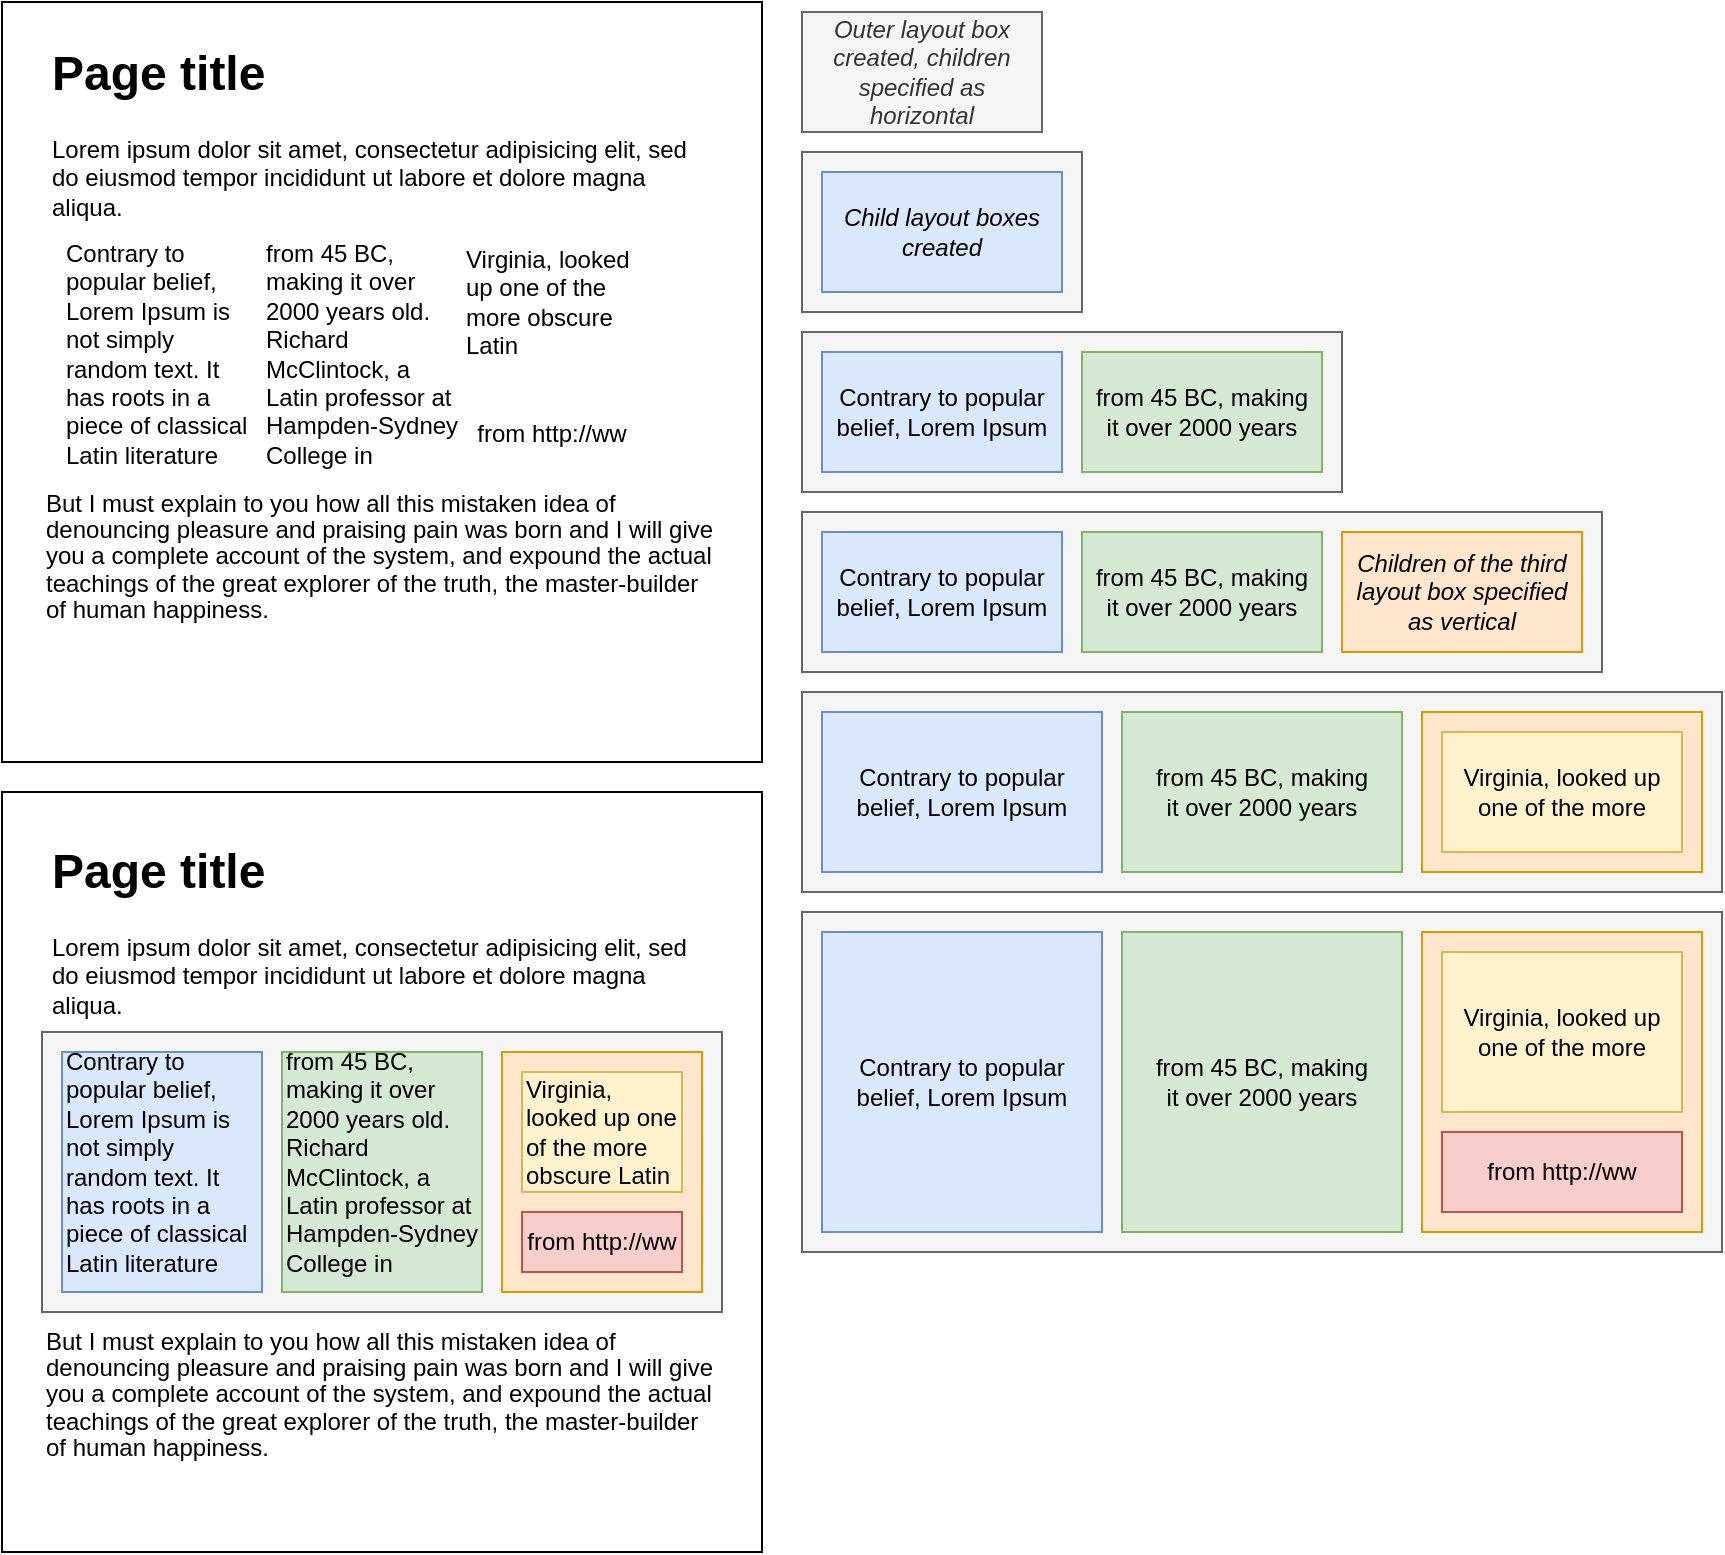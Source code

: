 <mxfile version="13.0.3" type="device"><diagram id="U_a2jkC44K1ON_iMFFrO" name="Page-1"><mxGraphModel dx="1551" dy="1037" grid="1" gridSize="10" guides="1" tooltips="1" connect="1" arrows="1" fold="1" page="1" pageScale="1" pageWidth="1169" pageHeight="827" math="0" shadow="0"><root><mxCell id="0"/><mxCell id="1" parent="0"/><mxCell id="rbqEHuFAKShT_VDvb32A-4" value="" style="rounded=0;whiteSpace=wrap;html=1;" parent="1" vertex="1"><mxGeometry x="10" y="400" width="380" height="380" as="geometry"/></mxCell><mxCell id="rbqEHuFAKShT_VDvb32A-1" value="" style="rounded=0;whiteSpace=wrap;html=1;align=center;fillColor=#f5f5f5;strokeColor=#666666;fontColor=#333333;" parent="1" vertex="1"><mxGeometry x="30" y="520" width="340" height="140" as="geometry"/></mxCell><mxCell id="rbqEHuFAKShT_VDvb32A-6" value="&lt;h1&gt;Page title&lt;/h1&gt;&lt;p&gt;Lorem ipsum dolor sit amet, consectetur adipisicing elit, sed do eiusmod tempor incididunt ut labore et dolore magna aliqua.&lt;/p&gt;" style="text;html=1;strokeColor=none;fillColor=none;spacing=5;spacingTop=-20;whiteSpace=wrap;overflow=hidden;rounded=0;" parent="1" vertex="1"><mxGeometry x="30" y="420" width="340" height="120" as="geometry"/></mxCell><mxCell id="rbqEHuFAKShT_VDvb32A-8" value="&lt;p style=&quot;line-height: 110%&quot;&gt;But I must explain to you how all this mistaken idea of denouncing pleasure and praising pain was born and I will give you a complete account of the system, and expound the actual teachings of the great explorer of the truth, the master-builder of human happiness.&lt;/p&gt;" style="text;html=1;strokeColor=none;fillColor=none;align=left;verticalAlign=top;whiteSpace=wrap;rounded=0;expand=1;labelPosition=center;verticalLabelPosition=middle;horizontal=1;" parent="1" vertex="1"><mxGeometry x="30" y="650" width="340" height="110" as="geometry"/></mxCell><mxCell id="rbqEHuFAKShT_VDvb32A-9" value="" style="rounded=0;whiteSpace=wrap;html=1;align=center;fillColor=#d5e8d4;strokeColor=#82b366;" parent="1" vertex="1"><mxGeometry x="150" y="530" width="100" height="120" as="geometry"/></mxCell><mxCell id="rbqEHuFAKShT_VDvb32A-12" value="" style="rounded=0;whiteSpace=wrap;html=1;align=left;verticalAlign=top;fillColor=#dae8fc;strokeColor=#6c8ebf;" parent="1" vertex="1"><mxGeometry x="40" y="530" width="100" height="120" as="geometry"/></mxCell><mxCell id="rbqEHuFAKShT_VDvb32A-14" value="&lt;span&gt;&lt;i&gt;Outer layout box created, children specified as horizontal&lt;/i&gt;&lt;/span&gt;" style="rounded=0;whiteSpace=wrap;html=1;align=center;fillColor=#f5f5f5;strokeColor=#666666;fontColor=#333333;" parent="1" vertex="1"><mxGeometry x="410" y="10" width="120" height="60" as="geometry"/></mxCell><mxCell id="rbqEHuFAKShT_VDvb32A-15" value="" style="rounded=0;whiteSpace=wrap;html=1;align=center;fillColor=#f5f5f5;strokeColor=#666666;fontColor=#333333;" parent="1" vertex="1"><mxGeometry x="410" y="80" width="140" height="80" as="geometry"/></mxCell><mxCell id="rbqEHuFAKShT_VDvb32A-16" value="&lt;span&gt;&lt;i&gt;Child layout boxes created&lt;/i&gt;&lt;/span&gt;" style="rounded=0;whiteSpace=wrap;html=1;align=center;fillColor=#dae8fc;strokeColor=#6c8ebf;" parent="1" vertex="1"><mxGeometry x="420" y="90" width="120" height="60" as="geometry"/></mxCell><mxCell id="rbqEHuFAKShT_VDvb32A-18" value="" style="rounded=0;whiteSpace=wrap;html=1;align=center;fillColor=#ffe6cc;strokeColor=#d79b00;" parent="1" vertex="1"><mxGeometry x="260" y="530" width="100" height="120" as="geometry"/></mxCell><mxCell id="rbqEHuFAKShT_VDvb32A-11" value="from http://ww" style="rounded=0;whiteSpace=wrap;html=1;align=center;fillColor=#f8cecc;strokeColor=#b85450;" parent="1" vertex="1"><mxGeometry x="270" y="610" width="80" height="30" as="geometry"/></mxCell><mxCell id="rbqEHuFAKShT_VDvb32A-10" value="" style="rounded=0;whiteSpace=wrap;html=1;align=center;fillColor=#fff2cc;strokeColor=#d6b656;" parent="1" vertex="1"><mxGeometry x="270" y="540" width="80" height="60" as="geometry"/></mxCell><mxCell id="rbqEHuFAKShT_VDvb32A-20" value="" style="rounded=0;whiteSpace=wrap;html=1;align=center;fillColor=#f5f5f5;strokeColor=#666666;fontColor=#333333;" parent="1" vertex="1"><mxGeometry x="410" y="170" width="270" height="80" as="geometry"/></mxCell><mxCell id="rbqEHuFAKShT_VDvb32A-21" value="Contrary to popular belief, Lorem Ipsum" style="rounded=0;whiteSpace=wrap;html=1;align=center;fillColor=#dae8fc;strokeColor=#6c8ebf;" parent="1" vertex="1"><mxGeometry x="420" y="180" width="120" height="60" as="geometry"/></mxCell><mxCell id="rbqEHuFAKShT_VDvb32A-22" value="from 45 BC, making&lt;br&gt;it over 2000 years" style="rounded=0;whiteSpace=wrap;html=1;align=center;fillColor=#d5e8d4;strokeColor=#82b366;" parent="1" vertex="1"><mxGeometry x="550" y="180" width="120" height="60" as="geometry"/></mxCell><mxCell id="rbqEHuFAKShT_VDvb32A-26" value="" style="rounded=0;whiteSpace=wrap;html=1;align=center;fillColor=#f5f5f5;strokeColor=#666666;fontColor=#333333;" parent="1" vertex="1"><mxGeometry x="410" y="260" width="400" height="80" as="geometry"/></mxCell><mxCell id="rbqEHuFAKShT_VDvb32A-27" value="&lt;span&gt;&lt;i&gt;Children of the third layout box specified as vertical&lt;/i&gt;&lt;/span&gt;" style="rounded=0;whiteSpace=wrap;html=1;align=center;fillColor=#ffe6cc;strokeColor=#d79b00;" parent="1" vertex="1"><mxGeometry x="680" y="270" width="120" height="60" as="geometry"/></mxCell><mxCell id="rbqEHuFAKShT_VDvb32A-31" value="" style="rounded=0;whiteSpace=wrap;html=1;align=center;fillColor=#f5f5f5;strokeColor=#666666;fontColor=#333333;" parent="1" vertex="1"><mxGeometry x="410" y="350" width="460" height="100" as="geometry"/></mxCell><mxCell id="rbqEHuFAKShT_VDvb32A-33" value="&lt;span&gt;Contrary to popular belief, Lorem Ipsum&lt;/span&gt;" style="rounded=0;whiteSpace=wrap;html=1;align=center;fillColor=#dae8fc;strokeColor=#6c8ebf;" parent="1" vertex="1"><mxGeometry x="420" y="270" width="120" height="60" as="geometry"/></mxCell><mxCell id="rbqEHuFAKShT_VDvb32A-34" value="&lt;span&gt;from 45 BC, making&lt;br&gt;it over 2000 years&lt;/span&gt;" style="rounded=0;whiteSpace=wrap;html=1;align=center;fillColor=#d5e8d4;strokeColor=#82b366;" parent="1" vertex="1"><mxGeometry x="550" y="270" width="120" height="60" as="geometry"/></mxCell><mxCell id="rbqEHuFAKShT_VDvb32A-39" value="&lt;span&gt;Contrary to popular belief, Lorem Ipsum is not simply random text. It&amp;nbsp;&lt;/span&gt;&lt;br&gt;&lt;span&gt;has roots in a piece of classical Latin literature&lt;/span&gt;" style="text;html=1;strokeColor=none;fillColor=none;align=left;verticalAlign=middle;whiteSpace=wrap;rounded=0;" parent="1" vertex="1"><mxGeometry x="40" y="520" width="100" height="130" as="geometry"/></mxCell><mxCell id="rbqEHuFAKShT_VDvb32A-41" value="from 45 BC, making it over 2000 years old. Richard McClintock, a Latin professor at Hampden-Sydney College in" style="text;html=1;strokeColor=none;fillColor=none;align=left;verticalAlign=middle;whiteSpace=wrap;rounded=0;" parent="1" vertex="1"><mxGeometry x="150" y="520" width="100" height="130" as="geometry"/></mxCell><mxCell id="rbqEHuFAKShT_VDvb32A-42" value="Virginia, looked up one of the more obscure Latin" style="text;html=1;strokeColor=none;fillColor=none;align=left;verticalAlign=middle;whiteSpace=wrap;rounded=0;" parent="1" vertex="1"><mxGeometry x="270" y="540" width="80" height="60" as="geometry"/></mxCell><mxCell id="rbqEHuFAKShT_VDvb32A-44" value="" style="rounded=0;whiteSpace=wrap;html=1;align=left;fillColor=#ffe6cc;strokeColor=#d79b00;" parent="1" vertex="1"><mxGeometry x="720" y="360" width="140" height="80" as="geometry"/></mxCell><mxCell id="rbqEHuFAKShT_VDvb32A-45" value="&lt;span style=&quot;&quot;&gt;from 45 BC, making&lt;/span&gt;&lt;br style=&quot;&quot;&gt;&lt;span style=&quot;&quot;&gt;it over 2000 years&lt;/span&gt;" style="rounded=0;whiteSpace=wrap;html=1;align=center;fillColor=#d5e8d4;strokeColor=#82b366;" parent="1" vertex="1"><mxGeometry x="570" y="360" width="140" height="80" as="geometry"/></mxCell><mxCell id="rbqEHuFAKShT_VDvb32A-46" value="&lt;span style=&quot;&quot;&gt;Contrary to popular belief, Lorem Ipsum&lt;/span&gt;" style="rounded=0;whiteSpace=wrap;html=1;align=center;fillColor=#dae8fc;strokeColor=#6c8ebf;" parent="1" vertex="1"><mxGeometry x="420" y="360" width="140" height="80" as="geometry"/></mxCell><mxCell id="rbqEHuFAKShT_VDvb32A-47" value="" style="rounded=0;whiteSpace=wrap;html=1;align=center;fillColor=#f5f5f5;strokeColor=#666666;fontColor=#333333;" parent="1" vertex="1"><mxGeometry x="410" y="460" width="460" height="170" as="geometry"/></mxCell><mxCell id="rbqEHuFAKShT_VDvb32A-48" value="" style="rounded=0;whiteSpace=wrap;html=1;align=left;fillColor=#ffe6cc;strokeColor=#d79b00;" parent="1" vertex="1"><mxGeometry x="720" y="470" width="140" height="150" as="geometry"/></mxCell><mxCell id="rbqEHuFAKShT_VDvb32A-49" value="" style="rounded=0;whiteSpace=wrap;html=1;align=left;" parent="1" vertex="1"><mxGeometry x="570" y="470" width="140" height="150" as="geometry"/></mxCell><mxCell id="rbqEHuFAKShT_VDvb32A-50" value="&lt;span style=&quot;&quot;&gt;Contrary to popular belief, Lorem Ipsum&lt;/span&gt;" style="rounded=0;whiteSpace=wrap;html=1;align=center;fillColor=#dae8fc;strokeColor=#6c8ebf;" parent="1" vertex="1"><mxGeometry x="420" y="470" width="140" height="150" as="geometry"/></mxCell><mxCell id="rbqEHuFAKShT_VDvb32A-51" value="Virginia, looked up one of the more" style="rounded=0;whiteSpace=wrap;html=1;align=center;fillColor=#fff2cc;strokeColor=#d6b656;" parent="1" vertex="1"><mxGeometry x="730" y="370" width="120" height="60" as="geometry"/></mxCell><mxCell id="rbqEHuFAKShT_VDvb32A-52" value="&lt;span&gt;Virginia, looked up one of the more&lt;/span&gt;" style="rounded=0;whiteSpace=wrap;html=1;align=center;fillColor=#fff2cc;strokeColor=#d6b656;" parent="1" vertex="1"><mxGeometry x="730" y="480" width="120" height="80" as="geometry"/></mxCell><mxCell id="rbqEHuFAKShT_VDvb32A-53" value="from http://ww" style="rounded=0;whiteSpace=wrap;html=1;align=center;fillColor=#f8cecc;strokeColor=#b85450;" parent="1" vertex="1"><mxGeometry x="730" y="570" width="120" height="40" as="geometry"/></mxCell><mxCell id="rbqEHuFAKShT_VDvb32A-55" value="&lt;span style=&quot;&quot;&gt;from 45 BC, making&lt;/span&gt;&lt;br style=&quot;&quot;&gt;&lt;span style=&quot;&quot;&gt;it over 2000 years&lt;/span&gt;" style="rounded=0;whiteSpace=wrap;html=1;align=center;fillColor=#d5e8d4;strokeColor=#82b366;" parent="1" vertex="1"><mxGeometry x="570" y="470" width="140" height="150" as="geometry"/></mxCell><mxCell id="92-iYXFjIJmO8uMd-pX4-1" value="" style="rounded=0;whiteSpace=wrap;html=1;" vertex="1" parent="1"><mxGeometry x="10" y="5" width="380" height="380" as="geometry"/></mxCell><mxCell id="92-iYXFjIJmO8uMd-pX4-3" value="&lt;h1&gt;Page title&lt;/h1&gt;&lt;p&gt;Lorem ipsum dolor sit amet, consectetur adipisicing elit, sed do eiusmod tempor incididunt ut labore et dolore magna aliqua.&lt;/p&gt;" style="text;html=1;strokeColor=none;fillColor=none;spacing=5;spacingTop=-20;whiteSpace=wrap;overflow=hidden;rounded=0;" vertex="1" parent="1"><mxGeometry x="30" y="21" width="340" height="120" as="geometry"/></mxCell><mxCell id="92-iYXFjIJmO8uMd-pX4-4" value="&lt;p style=&quot;line-height: 110%&quot;&gt;But I must explain to you how all this mistaken idea of denouncing pleasure and praising pain was born and I will give you a complete account of the system, and expound the actual teachings of the great explorer of the truth, the master-builder of human happiness.&lt;/p&gt;" style="text;html=1;strokeColor=none;fillColor=none;align=left;verticalAlign=top;whiteSpace=wrap;rounded=0;expand=1;labelPosition=center;verticalLabelPosition=middle;horizontal=1;" vertex="1" parent="1"><mxGeometry x="30" y="231" width="340" height="110" as="geometry"/></mxCell><mxCell id="92-iYXFjIJmO8uMd-pX4-10" value="&lt;span&gt;Contrary to popular belief, Lorem Ipsum is not simply random text. It&amp;nbsp;&lt;/span&gt;&lt;br&gt;&lt;span&gt;has roots in a piece of classical Latin literature&lt;/span&gt;" style="text;html=1;align=left;verticalAlign=middle;whiteSpace=wrap;rounded=0;" vertex="1" parent="1"><mxGeometry x="40" y="120" width="100" height="121" as="geometry"/></mxCell><mxCell id="92-iYXFjIJmO8uMd-pX4-11" value="from 45 BC, making it over 2000 years old. Richard McClintock, a Latin professor at Hampden-Sydney College in" style="text;html=1;align=left;verticalAlign=middle;whiteSpace=wrap;rounded=0;" vertex="1" parent="1"><mxGeometry x="140" y="120" width="100" height="121" as="geometry"/></mxCell><mxCell id="92-iYXFjIJmO8uMd-pX4-12" value="Virginia, looked up one of the more obscure Latin" style="text;html=1;align=left;verticalAlign=top;whiteSpace=wrap;rounded=0;" vertex="1" parent="1"><mxGeometry x="240" y="120" width="90" height="80" as="geometry"/></mxCell><mxCell id="92-iYXFjIJmO8uMd-pX4-8" value="from http://ww" style="rounded=0;whiteSpace=wrap;html=1;align=center;strokeColor=none;" vertex="1" parent="1"><mxGeometry x="240" y="201" width="90" height="40" as="geometry"/></mxCell></root></mxGraphModel></diagram></mxfile>